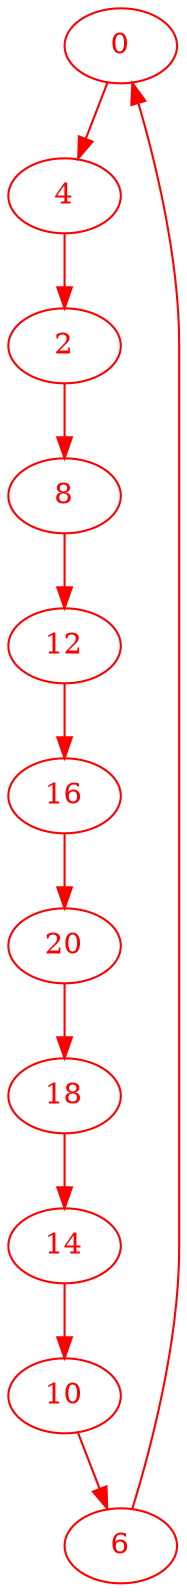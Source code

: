 digraph g{
node [color = red, fontcolor=red]; 0 2 4 6 8 10 12 14 16 18 20 ;
0 -> 4 [color=red] ;
2 -> 8 [color=red] ;
4 -> 2 [color=red] ;
6 -> 0 [color=red] ;
8 -> 12 [color=red] ;
10 -> 6 [color=red] ;
12 -> 16 [color=red] ;
14 -> 10 [color=red] ;
16 -> 20 [color=red] ;
18 -> 14 [color=red] ;
20 -> 18 [color=red] ;
}
